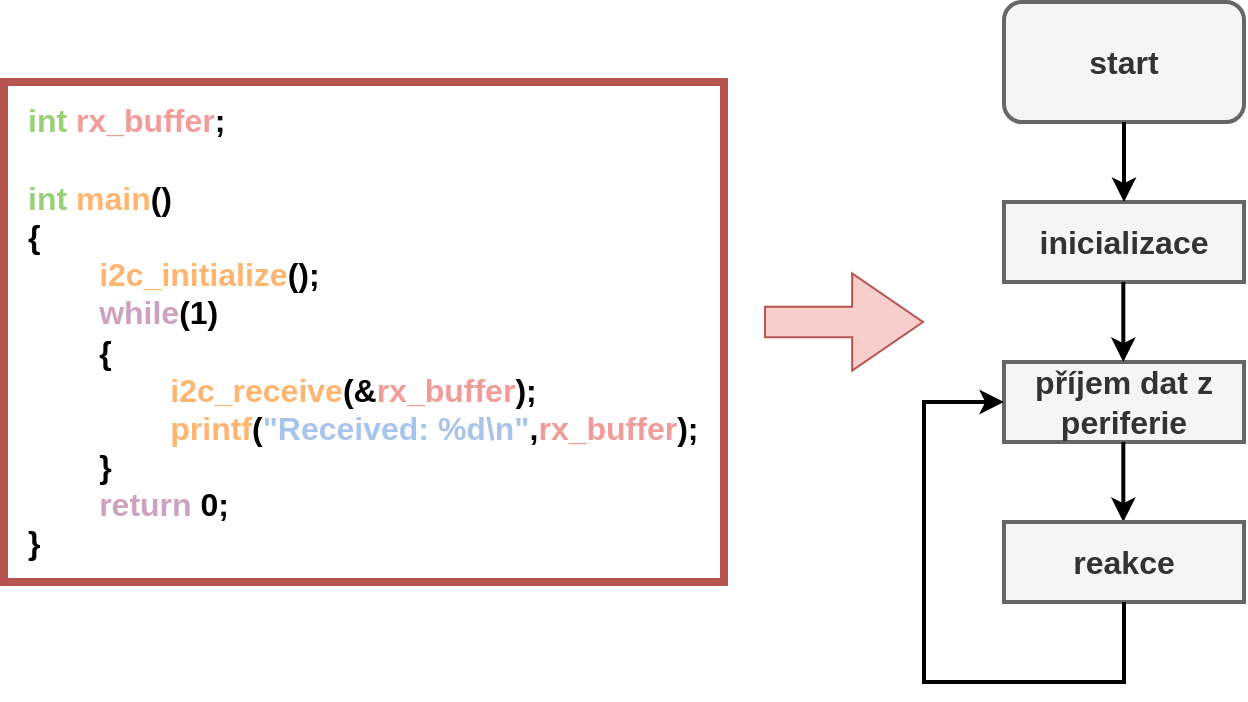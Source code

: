 <mxfile version="26.0.16">
  <diagram name="Page-1" id="0QQeGiw2kflHQp6otKK_">
    <mxGraphModel dx="1195" dy="697" grid="1" gridSize="10" guides="1" tooltips="1" connect="1" arrows="1" fold="1" page="1" pageScale="1" pageWidth="1169" pageHeight="827" math="0" shadow="0">
      <root>
        <mxCell id="0" />
        <mxCell id="1" parent="0" />
        <mxCell id="YFEPTUHOp4eXZr1GpeKZ-15" value="" style="rounded=0;whiteSpace=wrap;html=1;fillColor=#FFFFFF;strokeColor=#b85450;strokeWidth=4;" vertex="1" parent="1">
          <mxGeometry x="90" y="260" width="360" height="250" as="geometry" />
        </mxCell>
        <mxCell id="YFEPTUHOp4eXZr1GpeKZ-1" value="&lt;div&gt;&lt;font style=&quot;font-size: 16px;&quot;&gt;&lt;b&gt;&lt;font style=&quot;color: rgb(151, 208, 119);&quot;&gt;int&lt;/font&gt; &lt;font style=&quot;color: rgb(241, 156, 153);&quot;&gt;rx_buffer&lt;/font&gt;;&lt;/b&gt;&lt;/font&gt;&lt;/div&gt;&lt;div&gt;&lt;font style=&quot;font-size: 16px;&quot;&gt;&lt;b&gt;&lt;br&gt;&lt;/b&gt;&lt;/font&gt;&lt;/div&gt;&lt;font style=&quot;font-size: 16px;&quot;&gt;&lt;b&gt;&lt;font style=&quot;color: rgb(151, 208, 119);&quot;&gt;int&lt;/font&gt; &lt;font style=&quot;color: rgb(255, 181, 112);&quot;&gt;main&lt;/font&gt;()&lt;/b&gt;&lt;/font&gt;&lt;div&gt;&lt;font style=&quot;font-size: 16px;&quot;&gt;&lt;b&gt;{&lt;/b&gt;&lt;/font&gt;&lt;/div&gt;&lt;div&gt;&lt;font style=&quot;font-size: 16px;&quot;&gt;&lt;b&gt;&lt;span style=&quot;white-space: pre;&quot;&gt;&#x9;&lt;/span&gt;&lt;font style=&quot;color: rgb(255, 181, 112);&quot;&gt;i2c_initialize&lt;/font&gt;();&lt;br&gt;&lt;/b&gt;&lt;/font&gt;&lt;/div&gt;&lt;div&gt;&lt;font style=&quot;font-size: 16px;&quot;&gt;&lt;b&gt;&lt;span style=&quot;white-space: pre;&quot;&gt;&#x9;&lt;/span&gt;&lt;font style=&quot;color: rgb(205, 162, 190);&quot;&gt;while&lt;/font&gt;(1)&lt;br&gt;&lt;/b&gt;&lt;/font&gt;&lt;/div&gt;&lt;div&gt;&lt;font style=&quot;font-size: 16px;&quot;&gt;&lt;b&gt;&lt;span style=&quot;white-space: pre;&quot;&gt;&#x9;&lt;/span&gt;{&lt;br&gt;&lt;/b&gt;&lt;/font&gt;&lt;/div&gt;&lt;div&gt;&lt;font style=&quot;font-size: 16px;&quot;&gt;&lt;b&gt;&lt;span style=&quot;white-space: pre;&quot;&gt;&#x9;&lt;/span&gt;&lt;span style=&quot;white-space: pre;&quot;&gt;&#x9;&lt;/span&gt;&lt;font style=&quot;color: rgb(255, 181, 112);&quot;&gt;i2c_receive&lt;/font&gt;(&amp;amp;&lt;font style=&quot;color: rgb(241, 156, 153);&quot;&gt;rx_buffer&lt;/font&gt;);&lt;br&gt;&lt;/b&gt;&lt;/font&gt;&lt;/div&gt;&lt;div&gt;&lt;font style=&quot;font-size: 16px;&quot;&gt;&lt;b&gt;&lt;span style=&quot;white-space: pre;&quot;&gt;&lt;span style=&quot;white-space: pre;&quot;&gt;&#x9;&#x9;&lt;/span&gt;&lt;font style=&quot;color: rgb(255, 181, 112);&quot;&gt;printf&lt;/font&gt;(&lt;font style=&quot;color: rgb(169, 196, 235);&quot;&gt;&quot;Received: %d\n&quot;&lt;/font&gt;,&lt;font style=&quot;color: rgb(241, 156, 153);&quot;&gt;rx_buffer&lt;/font&gt;);&#x9;&lt;/span&gt;&lt;span style=&quot;white-space: pre;&quot;&gt;&#x9;&lt;/span&gt;&lt;/b&gt;&lt;/font&gt;&lt;/div&gt;&lt;div&gt;&lt;font style=&quot;font-size: 16px;&quot;&gt;&lt;b&gt;&lt;span style=&quot;white-space: pre;&quot;&gt;&#x9;&lt;/span&gt;}&lt;br&gt;&lt;/b&gt;&lt;/font&gt;&lt;/div&gt;&lt;div&gt;&lt;font style=&quot;font-size: 16px;&quot;&gt;&lt;b&gt;&lt;span style=&quot;white-space: pre;&quot;&gt;&#x9;&lt;/span&gt;&lt;font style=&quot;color: rgb(205, 162, 190);&quot;&gt;return &lt;/font&gt;0;&lt;br&gt;&lt;/b&gt;&lt;/font&gt;&lt;/div&gt;&lt;div&gt;&lt;font style=&quot;font-size: 16px;&quot;&gt;&lt;b&gt;}&lt;/b&gt;&lt;/font&gt;&lt;/div&gt;" style="text;html=1;align=left;verticalAlign=middle;whiteSpace=wrap;rounded=0;" vertex="1" parent="1">
          <mxGeometry x="100" y="260" width="340" height="250" as="geometry" />
        </mxCell>
        <mxCell id="YFEPTUHOp4eXZr1GpeKZ-2" value="" style="shape=flexArrow;endArrow=classic;html=1;rounded=0;width=15.2;endSize=11.474;fillColor=#f8cecc;strokeColor=#b85450;endWidth=32.457;" edge="1" parent="1">
          <mxGeometry width="50" height="50" relative="1" as="geometry">
            <mxPoint x="470" y="380" as="sourcePoint" />
            <mxPoint x="550" y="380" as="targetPoint" />
          </mxGeometry>
        </mxCell>
        <mxCell id="YFEPTUHOp4eXZr1GpeKZ-4" value="&lt;font style=&quot;font-size: 16px;&quot;&gt;&lt;b&gt;start&lt;/b&gt;&lt;/font&gt;" style="rounded=1;whiteSpace=wrap;html=1;strokeWidth=2;fillColor=#f5f5f5;fontColor=#333333;strokeColor=#666666;" vertex="1" parent="1">
          <mxGeometry x="590" y="220" width="120" height="60" as="geometry" />
        </mxCell>
        <mxCell id="YFEPTUHOp4eXZr1GpeKZ-5" value="&lt;b&gt;&lt;font style=&quot;font-size: 16px;&quot;&gt;inicializace&lt;/font&gt;&lt;/b&gt;" style="rounded=0;whiteSpace=wrap;html=1;strokeWidth=2;fillColor=#f5f5f5;fontColor=#333333;strokeColor=#666666;" vertex="1" parent="1">
          <mxGeometry x="590" y="320" width="120" height="40" as="geometry" />
        </mxCell>
        <mxCell id="YFEPTUHOp4eXZr1GpeKZ-6" value="" style="endArrow=classic;html=1;rounded=0;exitX=0.5;exitY=1;exitDx=0;exitDy=0;entryX=0.5;entryY=0;entryDx=0;entryDy=0;strokeWidth=2;" edge="1" parent="1" source="YFEPTUHOp4eXZr1GpeKZ-4" target="YFEPTUHOp4eXZr1GpeKZ-5">
          <mxGeometry width="50" height="50" relative="1" as="geometry">
            <mxPoint x="680" y="440" as="sourcePoint" />
            <mxPoint x="730" y="390" as="targetPoint" />
          </mxGeometry>
        </mxCell>
        <mxCell id="YFEPTUHOp4eXZr1GpeKZ-7" value="&lt;font style=&quot;font-size: 16px;&quot;&gt;&lt;b&gt;příjem dat z periferie&lt;/b&gt;&lt;/font&gt;" style="rounded=0;whiteSpace=wrap;html=1;strokeWidth=2;fillColor=#f5f5f5;fontColor=#333333;strokeColor=#666666;" vertex="1" parent="1">
          <mxGeometry x="590" y="400" width="120" height="40" as="geometry" />
        </mxCell>
        <mxCell id="YFEPTUHOp4eXZr1GpeKZ-8" value="" style="endArrow=classic;html=1;rounded=0;exitX=0.5;exitY=1;exitDx=0;exitDy=0;entryX=0.5;entryY=0;entryDx=0;entryDy=0;strokeWidth=2;" edge="1" parent="1">
          <mxGeometry width="50" height="50" relative="1" as="geometry">
            <mxPoint x="649.66" y="360" as="sourcePoint" />
            <mxPoint x="649.66" y="400" as="targetPoint" />
          </mxGeometry>
        </mxCell>
        <mxCell id="YFEPTUHOp4eXZr1GpeKZ-10" value="" style="endArrow=classic;html=1;rounded=0;exitX=0.5;exitY=1;exitDx=0;exitDy=0;entryX=0.5;entryY=0;entryDx=0;entryDy=0;strokeWidth=2;" edge="1" parent="1">
          <mxGeometry width="50" height="50" relative="1" as="geometry">
            <mxPoint x="649.66" y="440" as="sourcePoint" />
            <mxPoint x="649.66" y="480" as="targetPoint" />
          </mxGeometry>
        </mxCell>
        <mxCell id="YFEPTUHOp4eXZr1GpeKZ-11" value="&lt;font style=&quot;font-size: 16px;&quot;&gt;&lt;b&gt;reakce&lt;/b&gt;&lt;/font&gt;" style="rounded=0;whiteSpace=wrap;html=1;strokeWidth=2;fillColor=#f5f5f5;fontColor=#333333;strokeColor=#666666;" vertex="1" parent="1">
          <mxGeometry x="590" y="480" width="120" height="40" as="geometry" />
        </mxCell>
        <mxCell id="YFEPTUHOp4eXZr1GpeKZ-13" value="" style="endArrow=classic;html=1;rounded=0;exitX=0.5;exitY=1;exitDx=0;exitDy=0;entryX=0;entryY=0.5;entryDx=0;entryDy=0;strokeWidth=2;" edge="1" parent="1" source="YFEPTUHOp4eXZr1GpeKZ-11" target="YFEPTUHOp4eXZr1GpeKZ-7">
          <mxGeometry width="50" height="50" relative="1" as="geometry">
            <mxPoint x="680" y="440" as="sourcePoint" />
            <mxPoint x="730" y="390" as="targetPoint" />
            <Array as="points">
              <mxPoint x="650" y="560" />
              <mxPoint x="550" y="560" />
              <mxPoint x="550" y="420" />
            </Array>
          </mxGeometry>
        </mxCell>
      </root>
    </mxGraphModel>
  </diagram>
</mxfile>
